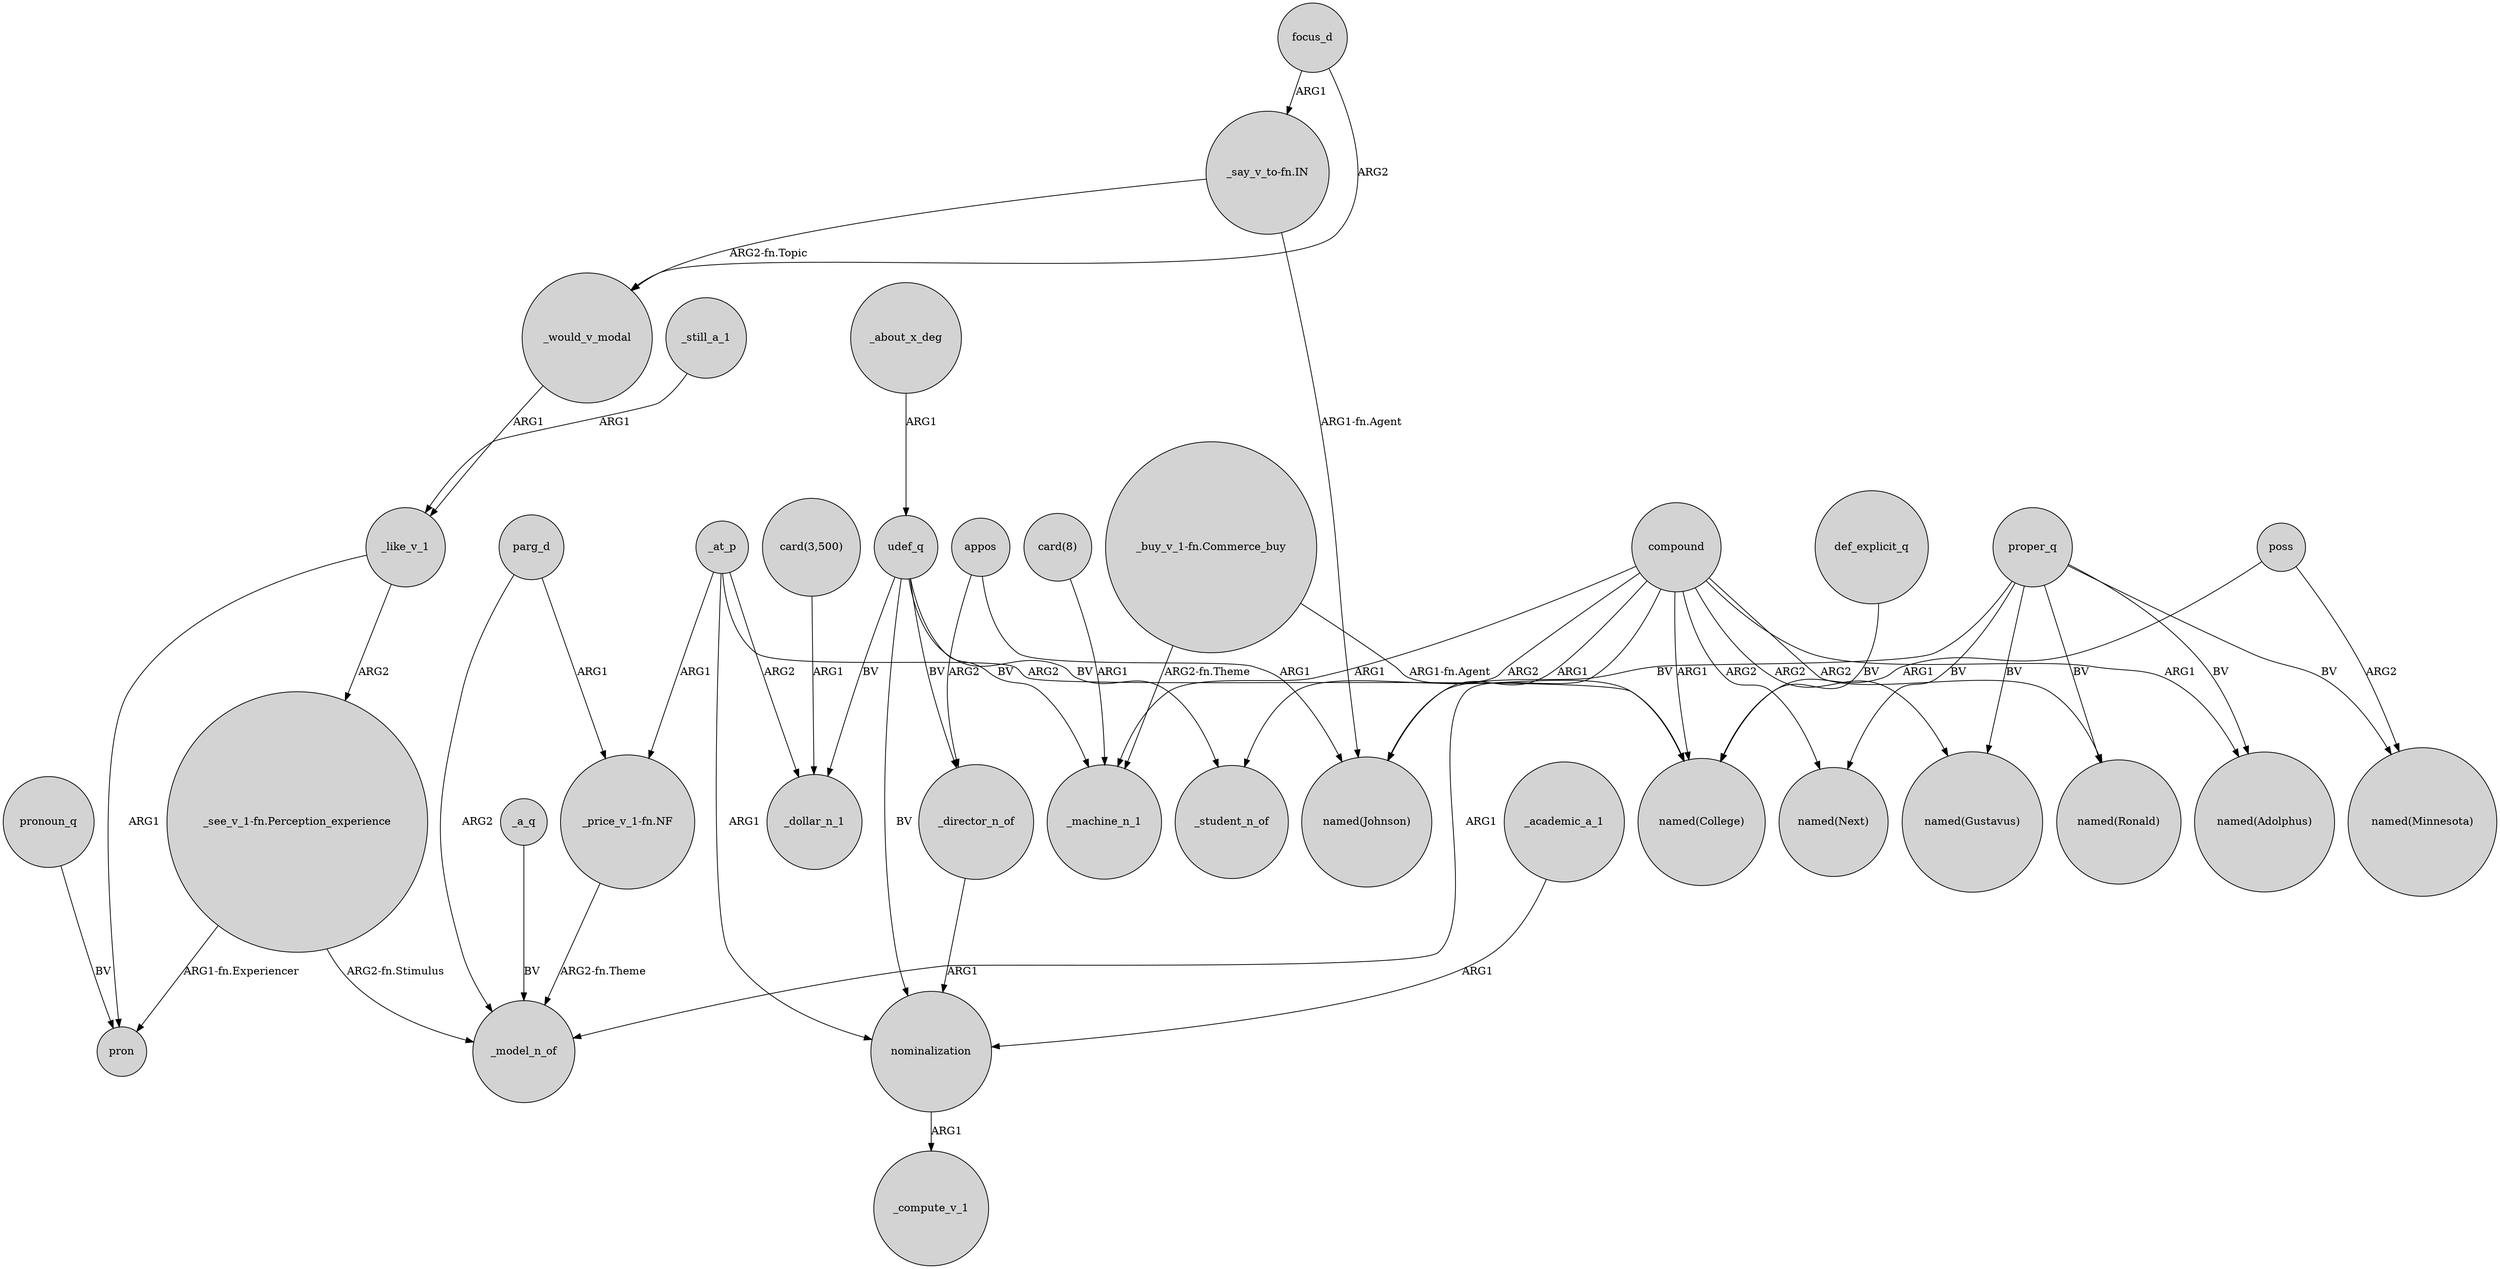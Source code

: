 digraph {
	node [shape=circle style=filled]
	"_say_v_to-fn.IN" -> _would_v_modal [label="ARG2-fn.Topic"]
	udef_q -> _machine_n_1 [label=BV]
	focus_d -> _would_v_modal [label=ARG2]
	compound -> "named(Next)" [label=ARG2]
	"_see_v_1-fn.Perception_experience" -> pron [label="ARG1-fn.Experiencer"]
	_at_p -> _dollar_n_1 [label=ARG2]
	_like_v_1 -> pron [label=ARG1]
	compound -> "named(Johnson)" [label=ARG1]
	_director_n_of -> nominalization [label=ARG1]
	_academic_a_1 -> nominalization [label=ARG1]
	udef_q -> _student_n_of [label=BV]
	proper_q -> "named(Ronald)" [label=BV]
	_a_q -> _model_n_of [label=BV]
	_about_x_deg -> udef_q [label=ARG1]
	def_explicit_q -> "named(College)" [label=BV]
	"card(3,500)" -> _dollar_n_1 [label=ARG1]
	proper_q -> "named(Minnesota)" [label=BV]
	"_see_v_1-fn.Perception_experience" -> _model_n_of [label="ARG2-fn.Stimulus"]
	_at_p -> "_price_v_1-fn.NF" [label=ARG1]
	compound -> "named(Ronald)" [label=ARG2]
	_would_v_modal -> _like_v_1 [label=ARG1]
	"_say_v_to-fn.IN" -> "named(Johnson)" [label="ARG1-fn.Agent"]
	poss -> "named(Minnesota)" [label=ARG2]
	compound -> _model_n_of [label=ARG1]
	"card(8)" -> _machine_n_1 [label=ARG1]
	compound -> _machine_n_1 [label=ARG1]
	pronoun_q -> pron [label=BV]
	"_buy_v_1-fn.Commerce_buy" -> "named(College)" [label="ARG1-fn.Agent"]
	"_buy_v_1-fn.Commerce_buy" -> _machine_n_1 [label="ARG2-fn.Theme"]
	parg_d -> _model_n_of [label=ARG2]
	proper_q -> "named(Adolphus)" [label=BV]
	_at_p -> nominalization [label=ARG1]
	proper_q -> "named(Johnson)" [label=BV]
	poss -> "named(College)" [label=ARG1]
	_still_a_1 -> _like_v_1 [label=ARG1]
	nominalization -> _compute_v_1 [label=ARG1]
	proper_q -> "named(Next)" [label=BV]
	udef_q -> nominalization [label=BV]
	proper_q -> "named(Gustavus)" [label=BV]
	compound -> "named(Adolphus)" [label=ARG1]
	"_price_v_1-fn.NF" -> _model_n_of [label="ARG2-fn.Theme"]
	parg_d -> "_price_v_1-fn.NF" [label=ARG1]
	compound -> "named(Gustavus)" [label=ARG2]
	_like_v_1 -> "_see_v_1-fn.Perception_experience" [label=ARG2]
	_at_p -> "named(College)" [label=ARG2]
	appos -> _director_n_of [label=ARG2]
	udef_q -> _director_n_of [label=BV]
	appos -> "named(Johnson)" [label=ARG1]
	compound -> "named(College)" [label=ARG1]
	udef_q -> _dollar_n_1 [label=BV]
	focus_d -> "_say_v_to-fn.IN" [label=ARG1]
	compound -> _student_n_of [label=ARG2]
}
